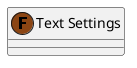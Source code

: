 @startuml req_8_text_size_spacing

!define TEXT_COLOR #8B4513

class "Text Settings" as TextSettings << (F,TEXT_COLOR) >>

@enduml
